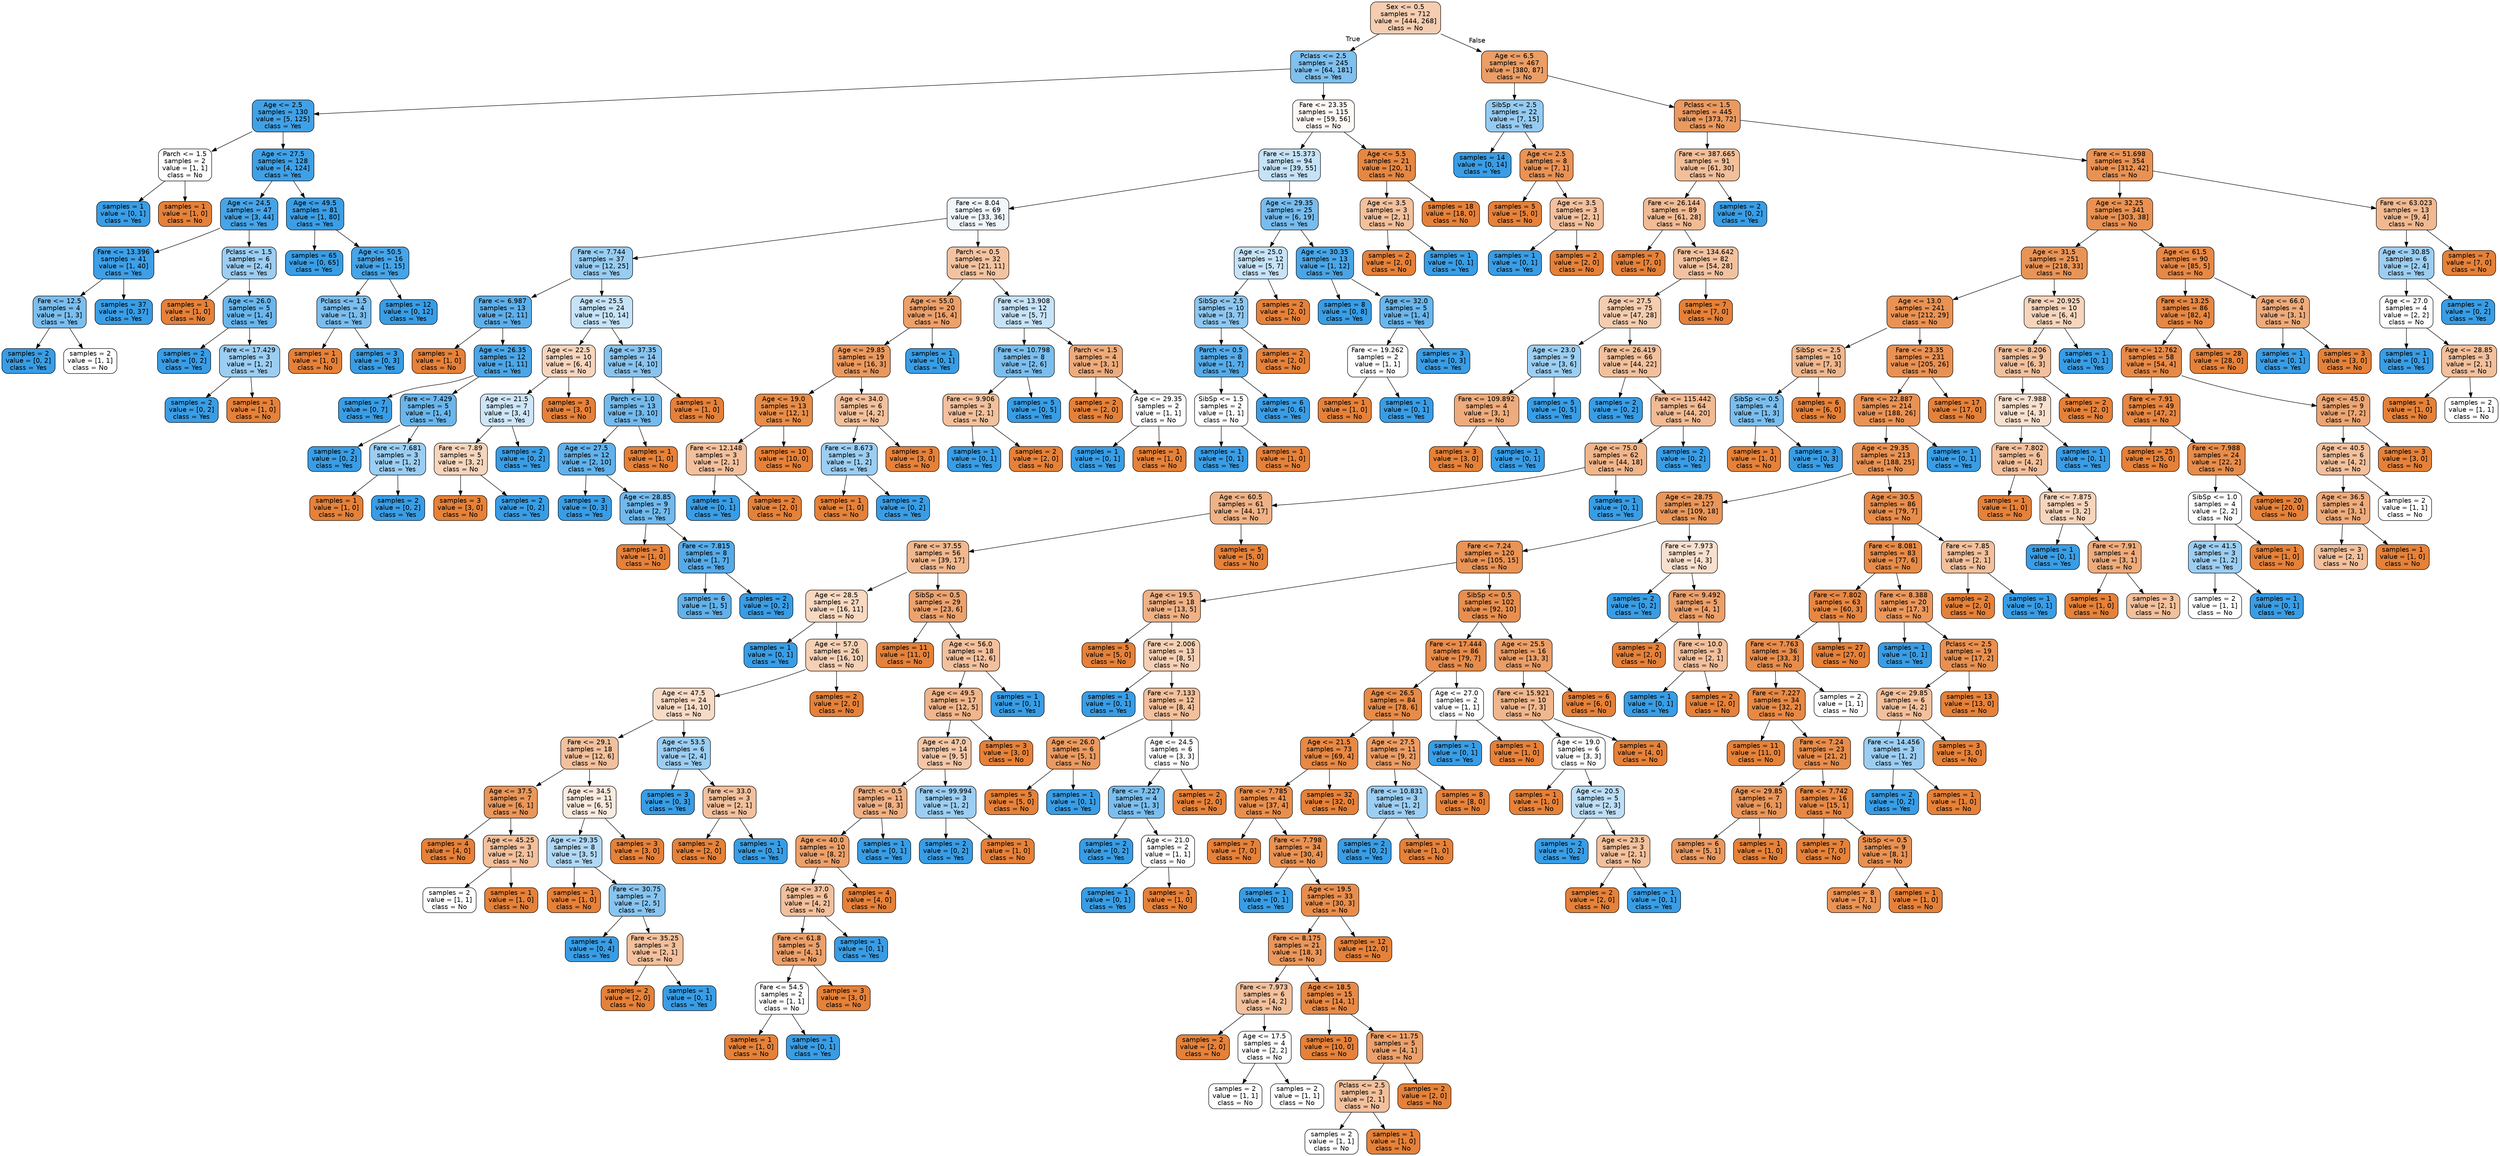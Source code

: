 digraph Tree {
node [shape=box, style="filled, rounded", color="black", fontname=helvetica] ;
edge [fontname=helvetica] ;
0 [label="Sex <= 0.5\nsamples = 712\nvalue = [444, 268]\nclass = No", fillcolor="#f5cdb1"] ;
1 [label="Pclass <= 2.5\nsamples = 245\nvalue = [64, 181]\nclass = Yes", fillcolor="#7fc0ee"] ;
0 -> 1 [labeldistance=2.5, labelangle=45, headlabel="True"] ;
2 [label="Age <= 2.5\nsamples = 130\nvalue = [5, 125]\nclass = Yes", fillcolor="#41a1e6"] ;
1 -> 2 ;
3 [label="Parch <= 1.5\nsamples = 2\nvalue = [1, 1]\nclass = No", fillcolor="#ffffff"] ;
2 -> 3 ;
4 [label="samples = 1\nvalue = [0, 1]\nclass = Yes", fillcolor="#399de5"] ;
3 -> 4 ;
5 [label="samples = 1\nvalue = [1, 0]\nclass = No", fillcolor="#e58139"] ;
3 -> 5 ;
6 [label="Age <= 27.5\nsamples = 128\nvalue = [4, 124]\nclass = Yes", fillcolor="#3fa0e6"] ;
2 -> 6 ;
7 [label="Age <= 24.5\nsamples = 47\nvalue = [3, 44]\nclass = Yes", fillcolor="#46a4e7"] ;
6 -> 7 ;
8 [label="Fare <= 13.396\nsamples = 41\nvalue = [1, 40]\nclass = Yes", fillcolor="#3e9fe6"] ;
7 -> 8 ;
9 [label="Fare <= 12.5\nsamples = 4\nvalue = [1, 3]\nclass = Yes", fillcolor="#7bbeee"] ;
8 -> 9 ;
10 [label="samples = 2\nvalue = [0, 2]\nclass = Yes", fillcolor="#399de5"] ;
9 -> 10 ;
11 [label="samples = 2\nvalue = [1, 1]\nclass = No", fillcolor="#ffffff"] ;
9 -> 11 ;
12 [label="samples = 37\nvalue = [0, 37]\nclass = Yes", fillcolor="#399de5"] ;
8 -> 12 ;
13 [label="Pclass <= 1.5\nsamples = 6\nvalue = [2, 4]\nclass = Yes", fillcolor="#9ccef2"] ;
7 -> 13 ;
14 [label="samples = 1\nvalue = [1, 0]\nclass = No", fillcolor="#e58139"] ;
13 -> 14 ;
15 [label="Age <= 26.0\nsamples = 5\nvalue = [1, 4]\nclass = Yes", fillcolor="#6ab6ec"] ;
13 -> 15 ;
16 [label="samples = 2\nvalue = [0, 2]\nclass = Yes", fillcolor="#399de5"] ;
15 -> 16 ;
17 [label="Fare <= 17.429\nsamples = 3\nvalue = [1, 2]\nclass = Yes", fillcolor="#9ccef2"] ;
15 -> 17 ;
18 [label="samples = 2\nvalue = [0, 2]\nclass = Yes", fillcolor="#399de5"] ;
17 -> 18 ;
19 [label="samples = 1\nvalue = [1, 0]\nclass = No", fillcolor="#e58139"] ;
17 -> 19 ;
20 [label="Age <= 49.5\nsamples = 81\nvalue = [1, 80]\nclass = Yes", fillcolor="#3b9ee5"] ;
6 -> 20 ;
21 [label="samples = 65\nvalue = [0, 65]\nclass = Yes", fillcolor="#399de5"] ;
20 -> 21 ;
22 [label="Age <= 50.5\nsamples = 16\nvalue = [1, 15]\nclass = Yes", fillcolor="#46a4e7"] ;
20 -> 22 ;
23 [label="Pclass <= 1.5\nsamples = 4\nvalue = [1, 3]\nclass = Yes", fillcolor="#7bbeee"] ;
22 -> 23 ;
24 [label="samples = 1\nvalue = [1, 0]\nclass = No", fillcolor="#e58139"] ;
23 -> 24 ;
25 [label="samples = 3\nvalue = [0, 3]\nclass = Yes", fillcolor="#399de5"] ;
23 -> 25 ;
26 [label="samples = 12\nvalue = [0, 12]\nclass = Yes", fillcolor="#399de5"] ;
22 -> 26 ;
27 [label="Fare <= 23.35\nsamples = 115\nvalue = [59, 56]\nclass = No", fillcolor="#fef9f5"] ;
1 -> 27 ;
28 [label="Fare <= 15.373\nsamples = 94\nvalue = [39, 55]\nclass = Yes", fillcolor="#c5e2f7"] ;
27 -> 28 ;
29 [label="Fare <= 8.04\nsamples = 69\nvalue = [33, 36]\nclass = Yes", fillcolor="#eff7fd"] ;
28 -> 29 ;
30 [label="Fare <= 7.744\nsamples = 37\nvalue = [12, 25]\nclass = Yes", fillcolor="#98ccf1"] ;
29 -> 30 ;
31 [label="Fare <= 6.987\nsamples = 13\nvalue = [2, 11]\nclass = Yes", fillcolor="#5dafea"] ;
30 -> 31 ;
32 [label="samples = 1\nvalue = [1, 0]\nclass = No", fillcolor="#e58139"] ;
31 -> 32 ;
33 [label="Age <= 26.35\nsamples = 12\nvalue = [1, 11]\nclass = Yes", fillcolor="#4ba6e7"] ;
31 -> 33 ;
34 [label="samples = 7\nvalue = [0, 7]\nclass = Yes", fillcolor="#399de5"] ;
33 -> 34 ;
35 [label="Fare <= 7.429\nsamples = 5\nvalue = [1, 4]\nclass = Yes", fillcolor="#6ab6ec"] ;
33 -> 35 ;
36 [label="samples = 2\nvalue = [0, 2]\nclass = Yes", fillcolor="#399de5"] ;
35 -> 36 ;
37 [label="Fare <= 7.681\nsamples = 3\nvalue = [1, 2]\nclass = Yes", fillcolor="#9ccef2"] ;
35 -> 37 ;
38 [label="samples = 1\nvalue = [1, 0]\nclass = No", fillcolor="#e58139"] ;
37 -> 38 ;
39 [label="samples = 2\nvalue = [0, 2]\nclass = Yes", fillcolor="#399de5"] ;
37 -> 39 ;
40 [label="Age <= 25.5\nsamples = 24\nvalue = [10, 14]\nclass = Yes", fillcolor="#c6e3f8"] ;
30 -> 40 ;
41 [label="Age <= 22.5\nsamples = 10\nvalue = [6, 4]\nclass = No", fillcolor="#f6d5bd"] ;
40 -> 41 ;
42 [label="Age <= 21.5\nsamples = 7\nvalue = [3, 4]\nclass = Yes", fillcolor="#cee6f8"] ;
41 -> 42 ;
43 [label="Fare <= 7.89\nsamples = 5\nvalue = [3, 2]\nclass = No", fillcolor="#f6d5bd"] ;
42 -> 43 ;
44 [label="samples = 3\nvalue = [3, 0]\nclass = No", fillcolor="#e58139"] ;
43 -> 44 ;
45 [label="samples = 2\nvalue = [0, 2]\nclass = Yes", fillcolor="#399de5"] ;
43 -> 45 ;
46 [label="samples = 2\nvalue = [0, 2]\nclass = Yes", fillcolor="#399de5"] ;
42 -> 46 ;
47 [label="samples = 3\nvalue = [3, 0]\nclass = No", fillcolor="#e58139"] ;
41 -> 47 ;
48 [label="Age <= 37.35\nsamples = 14\nvalue = [4, 10]\nclass = Yes", fillcolor="#88c4ef"] ;
40 -> 48 ;
49 [label="Parch <= 1.0\nsamples = 13\nvalue = [3, 10]\nclass = Yes", fillcolor="#74baed"] ;
48 -> 49 ;
50 [label="Age <= 27.5\nsamples = 12\nvalue = [2, 10]\nclass = Yes", fillcolor="#61b1ea"] ;
49 -> 50 ;
51 [label="samples = 3\nvalue = [0, 3]\nclass = Yes", fillcolor="#399de5"] ;
50 -> 51 ;
52 [label="Age <= 28.85\nsamples = 9\nvalue = [2, 7]\nclass = Yes", fillcolor="#72b9ec"] ;
50 -> 52 ;
53 [label="samples = 1\nvalue = [1, 0]\nclass = No", fillcolor="#e58139"] ;
52 -> 53 ;
54 [label="Fare <= 7.815\nsamples = 8\nvalue = [1, 7]\nclass = Yes", fillcolor="#55abe9"] ;
52 -> 54 ;
55 [label="samples = 6\nvalue = [1, 5]\nclass = Yes", fillcolor="#61b1ea"] ;
54 -> 55 ;
56 [label="samples = 2\nvalue = [0, 2]\nclass = Yes", fillcolor="#399de5"] ;
54 -> 56 ;
57 [label="samples = 1\nvalue = [1, 0]\nclass = No", fillcolor="#e58139"] ;
49 -> 57 ;
58 [label="samples = 1\nvalue = [1, 0]\nclass = No", fillcolor="#e58139"] ;
48 -> 58 ;
59 [label="Parch <= 0.5\nsamples = 32\nvalue = [21, 11]\nclass = No", fillcolor="#f3c3a1"] ;
29 -> 59 ;
60 [label="Age <= 55.0\nsamples = 20\nvalue = [16, 4]\nclass = No", fillcolor="#eca06a"] ;
59 -> 60 ;
61 [label="Age <= 29.85\nsamples = 19\nvalue = [16, 3]\nclass = No", fillcolor="#ea995e"] ;
60 -> 61 ;
62 [label="Age <= 19.0\nsamples = 13\nvalue = [12, 1]\nclass = No", fillcolor="#e78c49"] ;
61 -> 62 ;
63 [label="Fare <= 12.148\nsamples = 3\nvalue = [2, 1]\nclass = No", fillcolor="#f2c09c"] ;
62 -> 63 ;
64 [label="samples = 1\nvalue = [0, 1]\nclass = Yes", fillcolor="#399de5"] ;
63 -> 64 ;
65 [label="samples = 2\nvalue = [2, 0]\nclass = No", fillcolor="#e58139"] ;
63 -> 65 ;
66 [label="samples = 10\nvalue = [10, 0]\nclass = No", fillcolor="#e58139"] ;
62 -> 66 ;
67 [label="Age <= 34.0\nsamples = 6\nvalue = [4, 2]\nclass = No", fillcolor="#f2c09c"] ;
61 -> 67 ;
68 [label="Fare <= 8.673\nsamples = 3\nvalue = [1, 2]\nclass = Yes", fillcolor="#9ccef2"] ;
67 -> 68 ;
69 [label="samples = 1\nvalue = [1, 0]\nclass = No", fillcolor="#e58139"] ;
68 -> 69 ;
70 [label="samples = 2\nvalue = [0, 2]\nclass = Yes", fillcolor="#399de5"] ;
68 -> 70 ;
71 [label="samples = 3\nvalue = [3, 0]\nclass = No", fillcolor="#e58139"] ;
67 -> 71 ;
72 [label="samples = 1\nvalue = [0, 1]\nclass = Yes", fillcolor="#399de5"] ;
60 -> 72 ;
73 [label="Fare <= 13.908\nsamples = 12\nvalue = [5, 7]\nclass = Yes", fillcolor="#c6e3f8"] ;
59 -> 73 ;
74 [label="Fare <= 10.798\nsamples = 8\nvalue = [2, 6]\nclass = Yes", fillcolor="#7bbeee"] ;
73 -> 74 ;
75 [label="Fare <= 9.906\nsamples = 3\nvalue = [2, 1]\nclass = No", fillcolor="#f2c09c"] ;
74 -> 75 ;
76 [label="samples = 1\nvalue = [0, 1]\nclass = Yes", fillcolor="#399de5"] ;
75 -> 76 ;
77 [label="samples = 2\nvalue = [2, 0]\nclass = No", fillcolor="#e58139"] ;
75 -> 77 ;
78 [label="samples = 5\nvalue = [0, 5]\nclass = Yes", fillcolor="#399de5"] ;
74 -> 78 ;
79 [label="Parch <= 1.5\nsamples = 4\nvalue = [3, 1]\nclass = No", fillcolor="#eeab7b"] ;
73 -> 79 ;
80 [label="samples = 2\nvalue = [2, 0]\nclass = No", fillcolor="#e58139"] ;
79 -> 80 ;
81 [label="Age <= 29.35\nsamples = 2\nvalue = [1, 1]\nclass = No", fillcolor="#ffffff"] ;
79 -> 81 ;
82 [label="samples = 1\nvalue = [0, 1]\nclass = Yes", fillcolor="#399de5"] ;
81 -> 82 ;
83 [label="samples = 1\nvalue = [1, 0]\nclass = No", fillcolor="#e58139"] ;
81 -> 83 ;
84 [label="Age <= 29.35\nsamples = 25\nvalue = [6, 19]\nclass = Yes", fillcolor="#78bced"] ;
28 -> 84 ;
85 [label="Age <= 25.0\nsamples = 12\nvalue = [5, 7]\nclass = Yes", fillcolor="#c6e3f8"] ;
84 -> 85 ;
86 [label="SibSp <= 2.5\nsamples = 10\nvalue = [3, 7]\nclass = Yes", fillcolor="#8ec7f0"] ;
85 -> 86 ;
87 [label="Parch <= 0.5\nsamples = 8\nvalue = [1, 7]\nclass = Yes", fillcolor="#55abe9"] ;
86 -> 87 ;
88 [label="SibSp <= 1.5\nsamples = 2\nvalue = [1, 1]\nclass = No", fillcolor="#ffffff"] ;
87 -> 88 ;
89 [label="samples = 1\nvalue = [0, 1]\nclass = Yes", fillcolor="#399de5"] ;
88 -> 89 ;
90 [label="samples = 1\nvalue = [1, 0]\nclass = No", fillcolor="#e58139"] ;
88 -> 90 ;
91 [label="samples = 6\nvalue = [0, 6]\nclass = Yes", fillcolor="#399de5"] ;
87 -> 91 ;
92 [label="samples = 2\nvalue = [2, 0]\nclass = No", fillcolor="#e58139"] ;
86 -> 92 ;
93 [label="samples = 2\nvalue = [2, 0]\nclass = No", fillcolor="#e58139"] ;
85 -> 93 ;
94 [label="Age <= 30.35\nsamples = 13\nvalue = [1, 12]\nclass = Yes", fillcolor="#49a5e7"] ;
84 -> 94 ;
95 [label="samples = 8\nvalue = [0, 8]\nclass = Yes", fillcolor="#399de5"] ;
94 -> 95 ;
96 [label="Age <= 32.0\nsamples = 5\nvalue = [1, 4]\nclass = Yes", fillcolor="#6ab6ec"] ;
94 -> 96 ;
97 [label="Fare <= 19.262\nsamples = 2\nvalue = [1, 1]\nclass = No", fillcolor="#ffffff"] ;
96 -> 97 ;
98 [label="samples = 1\nvalue = [1, 0]\nclass = No", fillcolor="#e58139"] ;
97 -> 98 ;
99 [label="samples = 1\nvalue = [0, 1]\nclass = Yes", fillcolor="#399de5"] ;
97 -> 99 ;
100 [label="samples = 3\nvalue = [0, 3]\nclass = Yes", fillcolor="#399de5"] ;
96 -> 100 ;
101 [label="Age <= 5.5\nsamples = 21\nvalue = [20, 1]\nclass = No", fillcolor="#e68743"] ;
27 -> 101 ;
102 [label="Age <= 3.5\nsamples = 3\nvalue = [2, 1]\nclass = No", fillcolor="#f2c09c"] ;
101 -> 102 ;
103 [label="samples = 2\nvalue = [2, 0]\nclass = No", fillcolor="#e58139"] ;
102 -> 103 ;
104 [label="samples = 1\nvalue = [0, 1]\nclass = Yes", fillcolor="#399de5"] ;
102 -> 104 ;
105 [label="samples = 18\nvalue = [18, 0]\nclass = No", fillcolor="#e58139"] ;
101 -> 105 ;
106 [label="Age <= 6.5\nsamples = 467\nvalue = [380, 87]\nclass = No", fillcolor="#eb9e66"] ;
0 -> 106 [labeldistance=2.5, labelangle=-45, headlabel="False"] ;
107 [label="SibSp <= 2.5\nsamples = 22\nvalue = [7, 15]\nclass = Yes", fillcolor="#95cbf1"] ;
106 -> 107 ;
108 [label="samples = 14\nvalue = [0, 14]\nclass = Yes", fillcolor="#399de5"] ;
107 -> 108 ;
109 [label="Age <= 2.5\nsamples = 8\nvalue = [7, 1]\nclass = No", fillcolor="#e99355"] ;
107 -> 109 ;
110 [label="samples = 5\nvalue = [5, 0]\nclass = No", fillcolor="#e58139"] ;
109 -> 110 ;
111 [label="Age <= 3.5\nsamples = 3\nvalue = [2, 1]\nclass = No", fillcolor="#f2c09c"] ;
109 -> 111 ;
112 [label="samples = 1\nvalue = [0, 1]\nclass = Yes", fillcolor="#399de5"] ;
111 -> 112 ;
113 [label="samples = 2\nvalue = [2, 0]\nclass = No", fillcolor="#e58139"] ;
111 -> 113 ;
114 [label="Pclass <= 1.5\nsamples = 445\nvalue = [373, 72]\nclass = No", fillcolor="#ea995f"] ;
106 -> 114 ;
115 [label="Fare <= 387.665\nsamples = 91\nvalue = [61, 30]\nclass = No", fillcolor="#f2bf9a"] ;
114 -> 115 ;
116 [label="Fare <= 26.144\nsamples = 89\nvalue = [61, 28]\nclass = No", fillcolor="#f1bb94"] ;
115 -> 116 ;
117 [label="samples = 7\nvalue = [7, 0]\nclass = No", fillcolor="#e58139"] ;
116 -> 117 ;
118 [label="Fare <= 134.642\nsamples = 82\nvalue = [54, 28]\nclass = No", fillcolor="#f2c2a0"] ;
116 -> 118 ;
119 [label="Age <= 27.5\nsamples = 75\nvalue = [47, 28]\nclass = No", fillcolor="#f4ccaf"] ;
118 -> 119 ;
120 [label="Age <= 23.0\nsamples = 9\nvalue = [3, 6]\nclass = Yes", fillcolor="#9ccef2"] ;
119 -> 120 ;
121 [label="Fare <= 109.892\nsamples = 4\nvalue = [3, 1]\nclass = No", fillcolor="#eeab7b"] ;
120 -> 121 ;
122 [label="samples = 3\nvalue = [3, 0]\nclass = No", fillcolor="#e58139"] ;
121 -> 122 ;
123 [label="samples = 1\nvalue = [0, 1]\nclass = Yes", fillcolor="#399de5"] ;
121 -> 123 ;
124 [label="samples = 5\nvalue = [0, 5]\nclass = Yes", fillcolor="#399de5"] ;
120 -> 124 ;
125 [label="Fare <= 26.419\nsamples = 66\nvalue = [44, 22]\nclass = No", fillcolor="#f2c09c"] ;
119 -> 125 ;
126 [label="samples = 2\nvalue = [0, 2]\nclass = Yes", fillcolor="#399de5"] ;
125 -> 126 ;
127 [label="Fare <= 115.442\nsamples = 64\nvalue = [44, 20]\nclass = No", fillcolor="#f1ba93"] ;
125 -> 127 ;
128 [label="Age <= 75.0\nsamples = 62\nvalue = [44, 18]\nclass = No", fillcolor="#f0b58a"] ;
127 -> 128 ;
129 [label="Age <= 60.5\nsamples = 61\nvalue = [44, 17]\nclass = No", fillcolor="#efb286"] ;
128 -> 129 ;
130 [label="Fare <= 37.55\nsamples = 56\nvalue = [39, 17]\nclass = No", fillcolor="#f0b88f"] ;
129 -> 130 ;
131 [label="Age <= 28.5\nsamples = 27\nvalue = [16, 11]\nclass = No", fillcolor="#f7d8c1"] ;
130 -> 131 ;
132 [label="samples = 1\nvalue = [0, 1]\nclass = Yes", fillcolor="#399de5"] ;
131 -> 132 ;
133 [label="Age <= 57.0\nsamples = 26\nvalue = [16, 10]\nclass = No", fillcolor="#f5d0b5"] ;
131 -> 133 ;
134 [label="Age <= 47.5\nsamples = 24\nvalue = [14, 10]\nclass = No", fillcolor="#f8dbc6"] ;
133 -> 134 ;
135 [label="Fare <= 29.1\nsamples = 18\nvalue = [12, 6]\nclass = No", fillcolor="#f2c09c"] ;
134 -> 135 ;
136 [label="Age <= 37.5\nsamples = 7\nvalue = [6, 1]\nclass = No", fillcolor="#e9965a"] ;
135 -> 136 ;
137 [label="samples = 4\nvalue = [4, 0]\nclass = No", fillcolor="#e58139"] ;
136 -> 137 ;
138 [label="Age <= 45.25\nsamples = 3\nvalue = [2, 1]\nclass = No", fillcolor="#f2c09c"] ;
136 -> 138 ;
139 [label="samples = 2\nvalue = [1, 1]\nclass = No", fillcolor="#ffffff"] ;
138 -> 139 ;
140 [label="samples = 1\nvalue = [1, 0]\nclass = No", fillcolor="#e58139"] ;
138 -> 140 ;
141 [label="Age <= 34.5\nsamples = 11\nvalue = [6, 5]\nclass = No", fillcolor="#fbeade"] ;
135 -> 141 ;
142 [label="Age <= 29.35\nsamples = 8\nvalue = [3, 5]\nclass = Yes", fillcolor="#b0d8f5"] ;
141 -> 142 ;
143 [label="samples = 1\nvalue = [1, 0]\nclass = No", fillcolor="#e58139"] ;
142 -> 143 ;
144 [label="Fare <= 30.75\nsamples = 7\nvalue = [2, 5]\nclass = Yes", fillcolor="#88c4ef"] ;
142 -> 144 ;
145 [label="samples = 4\nvalue = [0, 4]\nclass = Yes", fillcolor="#399de5"] ;
144 -> 145 ;
146 [label="Fare <= 35.25\nsamples = 3\nvalue = [2, 1]\nclass = No", fillcolor="#f2c09c"] ;
144 -> 146 ;
147 [label="samples = 2\nvalue = [2, 0]\nclass = No", fillcolor="#e58139"] ;
146 -> 147 ;
148 [label="samples = 1\nvalue = [0, 1]\nclass = Yes", fillcolor="#399de5"] ;
146 -> 148 ;
149 [label="samples = 3\nvalue = [3, 0]\nclass = No", fillcolor="#e58139"] ;
141 -> 149 ;
150 [label="Age <= 53.5\nsamples = 6\nvalue = [2, 4]\nclass = Yes", fillcolor="#9ccef2"] ;
134 -> 150 ;
151 [label="samples = 3\nvalue = [0, 3]\nclass = Yes", fillcolor="#399de5"] ;
150 -> 151 ;
152 [label="Fare <= 33.0\nsamples = 3\nvalue = [2, 1]\nclass = No", fillcolor="#f2c09c"] ;
150 -> 152 ;
153 [label="samples = 2\nvalue = [2, 0]\nclass = No", fillcolor="#e58139"] ;
152 -> 153 ;
154 [label="samples = 1\nvalue = [0, 1]\nclass = Yes", fillcolor="#399de5"] ;
152 -> 154 ;
155 [label="samples = 2\nvalue = [2, 0]\nclass = No", fillcolor="#e58139"] ;
133 -> 155 ;
156 [label="SibSp <= 0.5\nsamples = 29\nvalue = [23, 6]\nclass = No", fillcolor="#eca26d"] ;
130 -> 156 ;
157 [label="samples = 11\nvalue = [11, 0]\nclass = No", fillcolor="#e58139"] ;
156 -> 157 ;
158 [label="Age <= 56.0\nsamples = 18\nvalue = [12, 6]\nclass = No", fillcolor="#f2c09c"] ;
156 -> 158 ;
159 [label="Age <= 49.5\nsamples = 17\nvalue = [12, 5]\nclass = No", fillcolor="#f0b58b"] ;
158 -> 159 ;
160 [label="Age <= 47.0\nsamples = 14\nvalue = [9, 5]\nclass = No", fillcolor="#f3c7a7"] ;
159 -> 160 ;
161 [label="Parch <= 0.5\nsamples = 11\nvalue = [8, 3]\nclass = No", fillcolor="#efb083"] ;
160 -> 161 ;
162 [label="Age <= 40.0\nsamples = 10\nvalue = [8, 2]\nclass = No", fillcolor="#eca06a"] ;
161 -> 162 ;
163 [label="Age <= 37.0\nsamples = 6\nvalue = [4, 2]\nclass = No", fillcolor="#f2c09c"] ;
162 -> 163 ;
164 [label="Fare <= 61.8\nsamples = 5\nvalue = [4, 1]\nclass = No", fillcolor="#eca06a"] ;
163 -> 164 ;
165 [label="Fare <= 54.5\nsamples = 2\nvalue = [1, 1]\nclass = No", fillcolor="#ffffff"] ;
164 -> 165 ;
166 [label="samples = 1\nvalue = [1, 0]\nclass = No", fillcolor="#e58139"] ;
165 -> 166 ;
167 [label="samples = 1\nvalue = [0, 1]\nclass = Yes", fillcolor="#399de5"] ;
165 -> 167 ;
168 [label="samples = 3\nvalue = [3, 0]\nclass = No", fillcolor="#e58139"] ;
164 -> 168 ;
169 [label="samples = 1\nvalue = [0, 1]\nclass = Yes", fillcolor="#399de5"] ;
163 -> 169 ;
170 [label="samples = 4\nvalue = [4, 0]\nclass = No", fillcolor="#e58139"] ;
162 -> 170 ;
171 [label="samples = 1\nvalue = [0, 1]\nclass = Yes", fillcolor="#399de5"] ;
161 -> 171 ;
172 [label="Fare <= 99.994\nsamples = 3\nvalue = [1, 2]\nclass = Yes", fillcolor="#9ccef2"] ;
160 -> 172 ;
173 [label="samples = 2\nvalue = [0, 2]\nclass = Yes", fillcolor="#399de5"] ;
172 -> 173 ;
174 [label="samples = 1\nvalue = [1, 0]\nclass = No", fillcolor="#e58139"] ;
172 -> 174 ;
175 [label="samples = 3\nvalue = [3, 0]\nclass = No", fillcolor="#e58139"] ;
159 -> 175 ;
176 [label="samples = 1\nvalue = [0, 1]\nclass = Yes", fillcolor="#399de5"] ;
158 -> 176 ;
177 [label="samples = 5\nvalue = [5, 0]\nclass = No", fillcolor="#e58139"] ;
129 -> 177 ;
178 [label="samples = 1\nvalue = [0, 1]\nclass = Yes", fillcolor="#399de5"] ;
128 -> 178 ;
179 [label="samples = 2\nvalue = [0, 2]\nclass = Yes", fillcolor="#399de5"] ;
127 -> 179 ;
180 [label="samples = 7\nvalue = [7, 0]\nclass = No", fillcolor="#e58139"] ;
118 -> 180 ;
181 [label="samples = 2\nvalue = [0, 2]\nclass = Yes", fillcolor="#399de5"] ;
115 -> 181 ;
182 [label="Fare <= 51.698\nsamples = 354\nvalue = [312, 42]\nclass = No", fillcolor="#e89254"] ;
114 -> 182 ;
183 [label="Age <= 32.25\nsamples = 341\nvalue = [303, 38]\nclass = No", fillcolor="#e89152"] ;
182 -> 183 ;
184 [label="Age <= 31.5\nsamples = 251\nvalue = [218, 33]\nclass = No", fillcolor="#e99457"] ;
183 -> 184 ;
185 [label="Age <= 13.0\nsamples = 241\nvalue = [212, 29]\nclass = No", fillcolor="#e99254"] ;
184 -> 185 ;
186 [label="SibSp <= 2.5\nsamples = 10\nvalue = [7, 3]\nclass = No", fillcolor="#f0b78e"] ;
185 -> 186 ;
187 [label="SibSp <= 0.5\nsamples = 4\nvalue = [1, 3]\nclass = Yes", fillcolor="#7bbeee"] ;
186 -> 187 ;
188 [label="samples = 1\nvalue = [1, 0]\nclass = No", fillcolor="#e58139"] ;
187 -> 188 ;
189 [label="samples = 3\nvalue = [0, 3]\nclass = Yes", fillcolor="#399de5"] ;
187 -> 189 ;
190 [label="samples = 6\nvalue = [6, 0]\nclass = No", fillcolor="#e58139"] ;
186 -> 190 ;
191 [label="Fare <= 23.35\nsamples = 231\nvalue = [205, 26]\nclass = No", fillcolor="#e89152"] ;
185 -> 191 ;
192 [label="Fare <= 22.887\nsamples = 214\nvalue = [188, 26]\nclass = No", fillcolor="#e99254"] ;
191 -> 192 ;
193 [label="Age <= 29.35\nsamples = 213\nvalue = [188, 25]\nclass = No", fillcolor="#e89253"] ;
192 -> 193 ;
194 [label="Age <= 28.75\nsamples = 127\nvalue = [109, 18]\nclass = No", fillcolor="#e9965a"] ;
193 -> 194 ;
195 [label="Fare <= 7.24\nsamples = 120\nvalue = [105, 15]\nclass = No", fillcolor="#e99355"] ;
194 -> 195 ;
196 [label="Age <= 19.5\nsamples = 18\nvalue = [13, 5]\nclass = No", fillcolor="#efb185"] ;
195 -> 196 ;
197 [label="samples = 5\nvalue = [5, 0]\nclass = No", fillcolor="#e58139"] ;
196 -> 197 ;
198 [label="Fare <= 2.006\nsamples = 13\nvalue = [8, 5]\nclass = No", fillcolor="#f5d0b5"] ;
196 -> 198 ;
199 [label="samples = 1\nvalue = [0, 1]\nclass = Yes", fillcolor="#399de5"] ;
198 -> 199 ;
200 [label="Fare <= 7.133\nsamples = 12\nvalue = [8, 4]\nclass = No", fillcolor="#f2c09c"] ;
198 -> 200 ;
201 [label="Age <= 26.0\nsamples = 6\nvalue = [5, 1]\nclass = No", fillcolor="#ea9a61"] ;
200 -> 201 ;
202 [label="samples = 5\nvalue = [5, 0]\nclass = No", fillcolor="#e58139"] ;
201 -> 202 ;
203 [label="samples = 1\nvalue = [0, 1]\nclass = Yes", fillcolor="#399de5"] ;
201 -> 203 ;
204 [label="Age <= 24.5\nsamples = 6\nvalue = [3, 3]\nclass = No", fillcolor="#ffffff"] ;
200 -> 204 ;
205 [label="Fare <= 7.227\nsamples = 4\nvalue = [1, 3]\nclass = Yes", fillcolor="#7bbeee"] ;
204 -> 205 ;
206 [label="samples = 2\nvalue = [0, 2]\nclass = Yes", fillcolor="#399de5"] ;
205 -> 206 ;
207 [label="Age <= 21.0\nsamples = 2\nvalue = [1, 1]\nclass = No", fillcolor="#ffffff"] ;
205 -> 207 ;
208 [label="samples = 1\nvalue = [0, 1]\nclass = Yes", fillcolor="#399de5"] ;
207 -> 208 ;
209 [label="samples = 1\nvalue = [1, 0]\nclass = No", fillcolor="#e58139"] ;
207 -> 209 ;
210 [label="samples = 2\nvalue = [2, 0]\nclass = No", fillcolor="#e58139"] ;
204 -> 210 ;
211 [label="SibSp <= 0.5\nsamples = 102\nvalue = [92, 10]\nclass = No", fillcolor="#e88f4f"] ;
195 -> 211 ;
212 [label="Fare <= 17.444\nsamples = 86\nvalue = [79, 7]\nclass = No", fillcolor="#e78c4b"] ;
211 -> 212 ;
213 [label="Age <= 26.5\nsamples = 84\nvalue = [78, 6]\nclass = No", fillcolor="#e78b48"] ;
212 -> 213 ;
214 [label="Age <= 21.5\nsamples = 73\nvalue = [69, 4]\nclass = No", fillcolor="#e78844"] ;
213 -> 214 ;
215 [label="Fare <= 7.785\nsamples = 41\nvalue = [37, 4]\nclass = No", fillcolor="#e88f4e"] ;
214 -> 215 ;
216 [label="samples = 7\nvalue = [7, 0]\nclass = No", fillcolor="#e58139"] ;
215 -> 216 ;
217 [label="Fare <= 7.798\nsamples = 34\nvalue = [30, 4]\nclass = No", fillcolor="#e89253"] ;
215 -> 217 ;
218 [label="samples = 1\nvalue = [0, 1]\nclass = Yes", fillcolor="#399de5"] ;
217 -> 218 ;
219 [label="Age <= 19.5\nsamples = 33\nvalue = [30, 3]\nclass = No", fillcolor="#e88e4d"] ;
217 -> 219 ;
220 [label="Fare <= 8.175\nsamples = 21\nvalue = [18, 3]\nclass = No", fillcolor="#e9965a"] ;
219 -> 220 ;
221 [label="Fare <= 7.973\nsamples = 6\nvalue = [4, 2]\nclass = No", fillcolor="#f2c09c"] ;
220 -> 221 ;
222 [label="samples = 2\nvalue = [2, 0]\nclass = No", fillcolor="#e58139"] ;
221 -> 222 ;
223 [label="Age <= 17.5\nsamples = 4\nvalue = [2, 2]\nclass = No", fillcolor="#ffffff"] ;
221 -> 223 ;
224 [label="samples = 2\nvalue = [1, 1]\nclass = No", fillcolor="#ffffff"] ;
223 -> 224 ;
225 [label="samples = 2\nvalue = [1, 1]\nclass = No", fillcolor="#ffffff"] ;
223 -> 225 ;
226 [label="Age <= 18.5\nsamples = 15\nvalue = [14, 1]\nclass = No", fillcolor="#e78a47"] ;
220 -> 226 ;
227 [label="samples = 10\nvalue = [10, 0]\nclass = No", fillcolor="#e58139"] ;
226 -> 227 ;
228 [label="Fare <= 11.75\nsamples = 5\nvalue = [4, 1]\nclass = No", fillcolor="#eca06a"] ;
226 -> 228 ;
229 [label="Pclass <= 2.5\nsamples = 3\nvalue = [2, 1]\nclass = No", fillcolor="#f2c09c"] ;
228 -> 229 ;
230 [label="samples = 2\nvalue = [1, 1]\nclass = No", fillcolor="#ffffff"] ;
229 -> 230 ;
231 [label="samples = 1\nvalue = [1, 0]\nclass = No", fillcolor="#e58139"] ;
229 -> 231 ;
232 [label="samples = 2\nvalue = [2, 0]\nclass = No", fillcolor="#e58139"] ;
228 -> 232 ;
233 [label="samples = 12\nvalue = [12, 0]\nclass = No", fillcolor="#e58139"] ;
219 -> 233 ;
234 [label="samples = 32\nvalue = [32, 0]\nclass = No", fillcolor="#e58139"] ;
214 -> 234 ;
235 [label="Age <= 27.5\nsamples = 11\nvalue = [9, 2]\nclass = No", fillcolor="#eb9d65"] ;
213 -> 235 ;
236 [label="Fare <= 10.831\nsamples = 3\nvalue = [1, 2]\nclass = Yes", fillcolor="#9ccef2"] ;
235 -> 236 ;
237 [label="samples = 2\nvalue = [0, 2]\nclass = Yes", fillcolor="#399de5"] ;
236 -> 237 ;
238 [label="samples = 1\nvalue = [1, 0]\nclass = No", fillcolor="#e58139"] ;
236 -> 238 ;
239 [label="samples = 8\nvalue = [8, 0]\nclass = No", fillcolor="#e58139"] ;
235 -> 239 ;
240 [label="Age <= 27.0\nsamples = 2\nvalue = [1, 1]\nclass = No", fillcolor="#ffffff"] ;
212 -> 240 ;
241 [label="samples = 1\nvalue = [0, 1]\nclass = Yes", fillcolor="#399de5"] ;
240 -> 241 ;
242 [label="samples = 1\nvalue = [1, 0]\nclass = No", fillcolor="#e58139"] ;
240 -> 242 ;
243 [label="Age <= 25.5\nsamples = 16\nvalue = [13, 3]\nclass = No", fillcolor="#eb9e67"] ;
211 -> 243 ;
244 [label="Fare <= 15.921\nsamples = 10\nvalue = [7, 3]\nclass = No", fillcolor="#f0b78e"] ;
243 -> 244 ;
245 [label="Age <= 19.0\nsamples = 6\nvalue = [3, 3]\nclass = No", fillcolor="#ffffff"] ;
244 -> 245 ;
246 [label="samples = 1\nvalue = [1, 0]\nclass = No", fillcolor="#e58139"] ;
245 -> 246 ;
247 [label="Age <= 20.5\nsamples = 5\nvalue = [2, 3]\nclass = Yes", fillcolor="#bddef6"] ;
245 -> 247 ;
248 [label="samples = 2\nvalue = [0, 2]\nclass = Yes", fillcolor="#399de5"] ;
247 -> 248 ;
249 [label="Age <= 23.5\nsamples = 3\nvalue = [2, 1]\nclass = No", fillcolor="#f2c09c"] ;
247 -> 249 ;
250 [label="samples = 2\nvalue = [2, 0]\nclass = No", fillcolor="#e58139"] ;
249 -> 250 ;
251 [label="samples = 1\nvalue = [0, 1]\nclass = Yes", fillcolor="#399de5"] ;
249 -> 251 ;
252 [label="samples = 4\nvalue = [4, 0]\nclass = No", fillcolor="#e58139"] ;
244 -> 252 ;
253 [label="samples = 6\nvalue = [6, 0]\nclass = No", fillcolor="#e58139"] ;
243 -> 253 ;
254 [label="Fare <= 7.973\nsamples = 7\nvalue = [4, 3]\nclass = No", fillcolor="#f8e0ce"] ;
194 -> 254 ;
255 [label="samples = 2\nvalue = [0, 2]\nclass = Yes", fillcolor="#399de5"] ;
254 -> 255 ;
256 [label="Fare <= 9.492\nsamples = 5\nvalue = [4, 1]\nclass = No", fillcolor="#eca06a"] ;
254 -> 256 ;
257 [label="samples = 2\nvalue = [2, 0]\nclass = No", fillcolor="#e58139"] ;
256 -> 257 ;
258 [label="Fare <= 10.0\nsamples = 3\nvalue = [2, 1]\nclass = No", fillcolor="#f2c09c"] ;
256 -> 258 ;
259 [label="samples = 1\nvalue = [0, 1]\nclass = Yes", fillcolor="#399de5"] ;
258 -> 259 ;
260 [label="samples = 2\nvalue = [2, 0]\nclass = No", fillcolor="#e58139"] ;
258 -> 260 ;
261 [label="Age <= 30.5\nsamples = 86\nvalue = [79, 7]\nclass = No", fillcolor="#e78c4b"] ;
193 -> 261 ;
262 [label="Fare <= 8.081\nsamples = 83\nvalue = [77, 6]\nclass = No", fillcolor="#e78b48"] ;
261 -> 262 ;
263 [label="Fare <= 7.802\nsamples = 63\nvalue = [60, 3]\nclass = No", fillcolor="#e68743"] ;
262 -> 263 ;
264 [label="Fare <= 7.763\nsamples = 36\nvalue = [33, 3]\nclass = No", fillcolor="#e78c4b"] ;
263 -> 264 ;
265 [label="Fare <= 7.227\nsamples = 34\nvalue = [32, 2]\nclass = No", fillcolor="#e78945"] ;
264 -> 265 ;
266 [label="samples = 11\nvalue = [11, 0]\nclass = No", fillcolor="#e58139"] ;
265 -> 266 ;
267 [label="Fare <= 7.24\nsamples = 23\nvalue = [21, 2]\nclass = No", fillcolor="#e78d4c"] ;
265 -> 267 ;
268 [label="Age <= 29.85\nsamples = 7\nvalue = [6, 1]\nclass = No", fillcolor="#e9965a"] ;
267 -> 268 ;
269 [label="samples = 6\nvalue = [5, 1]\nclass = No", fillcolor="#ea9a61"] ;
268 -> 269 ;
270 [label="samples = 1\nvalue = [1, 0]\nclass = No", fillcolor="#e58139"] ;
268 -> 270 ;
271 [label="Fare <= 7.742\nsamples = 16\nvalue = [15, 1]\nclass = No", fillcolor="#e78946"] ;
267 -> 271 ;
272 [label="samples = 7\nvalue = [7, 0]\nclass = No", fillcolor="#e58139"] ;
271 -> 272 ;
273 [label="SibSp <= 0.5\nsamples = 9\nvalue = [8, 1]\nclass = No", fillcolor="#e89152"] ;
271 -> 273 ;
274 [label="samples = 8\nvalue = [7, 1]\nclass = No", fillcolor="#e99355"] ;
273 -> 274 ;
275 [label="samples = 1\nvalue = [1, 0]\nclass = No", fillcolor="#e58139"] ;
273 -> 275 ;
276 [label="samples = 2\nvalue = [1, 1]\nclass = No", fillcolor="#ffffff"] ;
264 -> 276 ;
277 [label="samples = 27\nvalue = [27, 0]\nclass = No", fillcolor="#e58139"] ;
263 -> 277 ;
278 [label="Fare <= 8.388\nsamples = 20\nvalue = [17, 3]\nclass = No", fillcolor="#ea975c"] ;
262 -> 278 ;
279 [label="samples = 1\nvalue = [0, 1]\nclass = Yes", fillcolor="#399de5"] ;
278 -> 279 ;
280 [label="Pclass <= 2.5\nsamples = 19\nvalue = [17, 2]\nclass = No", fillcolor="#e89050"] ;
278 -> 280 ;
281 [label="Age <= 29.85\nsamples = 6\nvalue = [4, 2]\nclass = No", fillcolor="#f2c09c"] ;
280 -> 281 ;
282 [label="Fare <= 14.456\nsamples = 3\nvalue = [1, 2]\nclass = Yes", fillcolor="#9ccef2"] ;
281 -> 282 ;
283 [label="samples = 2\nvalue = [0, 2]\nclass = Yes", fillcolor="#399de5"] ;
282 -> 283 ;
284 [label="samples = 1\nvalue = [1, 0]\nclass = No", fillcolor="#e58139"] ;
282 -> 284 ;
285 [label="samples = 3\nvalue = [3, 0]\nclass = No", fillcolor="#e58139"] ;
281 -> 285 ;
286 [label="samples = 13\nvalue = [13, 0]\nclass = No", fillcolor="#e58139"] ;
280 -> 286 ;
287 [label="Fare <= 7.85\nsamples = 3\nvalue = [2, 1]\nclass = No", fillcolor="#f2c09c"] ;
261 -> 287 ;
288 [label="samples = 2\nvalue = [2, 0]\nclass = No", fillcolor="#e58139"] ;
287 -> 288 ;
289 [label="samples = 1\nvalue = [0, 1]\nclass = Yes", fillcolor="#399de5"] ;
287 -> 289 ;
290 [label="samples = 1\nvalue = [0, 1]\nclass = Yes", fillcolor="#399de5"] ;
192 -> 290 ;
291 [label="samples = 17\nvalue = [17, 0]\nclass = No", fillcolor="#e58139"] ;
191 -> 291 ;
292 [label="Fare <= 20.925\nsamples = 10\nvalue = [6, 4]\nclass = No", fillcolor="#f6d5bd"] ;
184 -> 292 ;
293 [label="Fare <= 8.206\nsamples = 9\nvalue = [6, 3]\nclass = No", fillcolor="#f2c09c"] ;
292 -> 293 ;
294 [label="Fare <= 7.988\nsamples = 7\nvalue = [4, 3]\nclass = No", fillcolor="#f8e0ce"] ;
293 -> 294 ;
295 [label="Fare <= 7.802\nsamples = 6\nvalue = [4, 2]\nclass = No", fillcolor="#f2c09c"] ;
294 -> 295 ;
296 [label="samples = 1\nvalue = [1, 0]\nclass = No", fillcolor="#e58139"] ;
295 -> 296 ;
297 [label="Fare <= 7.875\nsamples = 5\nvalue = [3, 2]\nclass = No", fillcolor="#f6d5bd"] ;
295 -> 297 ;
298 [label="samples = 1\nvalue = [0, 1]\nclass = Yes", fillcolor="#399de5"] ;
297 -> 298 ;
299 [label="Fare <= 7.91\nsamples = 4\nvalue = [3, 1]\nclass = No", fillcolor="#eeab7b"] ;
297 -> 299 ;
300 [label="samples = 1\nvalue = [1, 0]\nclass = No", fillcolor="#e58139"] ;
299 -> 300 ;
301 [label="samples = 3\nvalue = [2, 1]\nclass = No", fillcolor="#f2c09c"] ;
299 -> 301 ;
302 [label="samples = 1\nvalue = [0, 1]\nclass = Yes", fillcolor="#399de5"] ;
294 -> 302 ;
303 [label="samples = 2\nvalue = [2, 0]\nclass = No", fillcolor="#e58139"] ;
293 -> 303 ;
304 [label="samples = 1\nvalue = [0, 1]\nclass = Yes", fillcolor="#399de5"] ;
292 -> 304 ;
305 [label="Age <= 61.5\nsamples = 90\nvalue = [85, 5]\nclass = No", fillcolor="#e78845"] ;
183 -> 305 ;
306 [label="Fare <= 13.25\nsamples = 86\nvalue = [82, 4]\nclass = No", fillcolor="#e68743"] ;
305 -> 306 ;
307 [label="Fare <= 12.762\nsamples = 58\nvalue = [54, 4]\nclass = No", fillcolor="#e78a48"] ;
306 -> 307 ;
308 [label="Fare <= 7.91\nsamples = 49\nvalue = [47, 2]\nclass = No", fillcolor="#e68641"] ;
307 -> 308 ;
309 [label="samples = 25\nvalue = [25, 0]\nclass = No", fillcolor="#e58139"] ;
308 -> 309 ;
310 [label="Fare <= 7.988\nsamples = 24\nvalue = [22, 2]\nclass = No", fillcolor="#e78c4b"] ;
308 -> 310 ;
311 [label="SibSp <= 1.0\nsamples = 4\nvalue = [2, 2]\nclass = No", fillcolor="#ffffff"] ;
310 -> 311 ;
312 [label="Age <= 41.5\nsamples = 3\nvalue = [1, 2]\nclass = Yes", fillcolor="#9ccef2"] ;
311 -> 312 ;
313 [label="samples = 2\nvalue = [1, 1]\nclass = No", fillcolor="#ffffff"] ;
312 -> 313 ;
314 [label="samples = 1\nvalue = [0, 1]\nclass = Yes", fillcolor="#399de5"] ;
312 -> 314 ;
315 [label="samples = 1\nvalue = [1, 0]\nclass = No", fillcolor="#e58139"] ;
311 -> 315 ;
316 [label="samples = 20\nvalue = [20, 0]\nclass = No", fillcolor="#e58139"] ;
310 -> 316 ;
317 [label="Age <= 45.0\nsamples = 9\nvalue = [7, 2]\nclass = No", fillcolor="#eca572"] ;
307 -> 317 ;
318 [label="Age <= 40.5\nsamples = 6\nvalue = [4, 2]\nclass = No", fillcolor="#f2c09c"] ;
317 -> 318 ;
319 [label="Age <= 36.5\nsamples = 4\nvalue = [3, 1]\nclass = No", fillcolor="#eeab7b"] ;
318 -> 319 ;
320 [label="samples = 3\nvalue = [2, 1]\nclass = No", fillcolor="#f2c09c"] ;
319 -> 320 ;
321 [label="samples = 1\nvalue = [1, 0]\nclass = No", fillcolor="#e58139"] ;
319 -> 321 ;
322 [label="samples = 2\nvalue = [1, 1]\nclass = No", fillcolor="#ffffff"] ;
318 -> 322 ;
323 [label="samples = 3\nvalue = [3, 0]\nclass = No", fillcolor="#e58139"] ;
317 -> 323 ;
324 [label="samples = 28\nvalue = [28, 0]\nclass = No", fillcolor="#e58139"] ;
306 -> 324 ;
325 [label="Age <= 66.0\nsamples = 4\nvalue = [3, 1]\nclass = No", fillcolor="#eeab7b"] ;
305 -> 325 ;
326 [label="samples = 1\nvalue = [0, 1]\nclass = Yes", fillcolor="#399de5"] ;
325 -> 326 ;
327 [label="samples = 3\nvalue = [3, 0]\nclass = No", fillcolor="#e58139"] ;
325 -> 327 ;
328 [label="Fare <= 63.023\nsamples = 13\nvalue = [9, 4]\nclass = No", fillcolor="#f1b991"] ;
182 -> 328 ;
329 [label="Age <= 30.85\nsamples = 6\nvalue = [2, 4]\nclass = Yes", fillcolor="#9ccef2"] ;
328 -> 329 ;
330 [label="Age <= 27.0\nsamples = 4\nvalue = [2, 2]\nclass = No", fillcolor="#ffffff"] ;
329 -> 330 ;
331 [label="samples = 1\nvalue = [0, 1]\nclass = Yes", fillcolor="#399de5"] ;
330 -> 331 ;
332 [label="Age <= 28.85\nsamples = 3\nvalue = [2, 1]\nclass = No", fillcolor="#f2c09c"] ;
330 -> 332 ;
333 [label="samples = 1\nvalue = [1, 0]\nclass = No", fillcolor="#e58139"] ;
332 -> 333 ;
334 [label="samples = 2\nvalue = [1, 1]\nclass = No", fillcolor="#ffffff"] ;
332 -> 334 ;
335 [label="samples = 2\nvalue = [0, 2]\nclass = Yes", fillcolor="#399de5"] ;
329 -> 335 ;
336 [label="samples = 7\nvalue = [7, 0]\nclass = No", fillcolor="#e58139"] ;
328 -> 336 ;
}